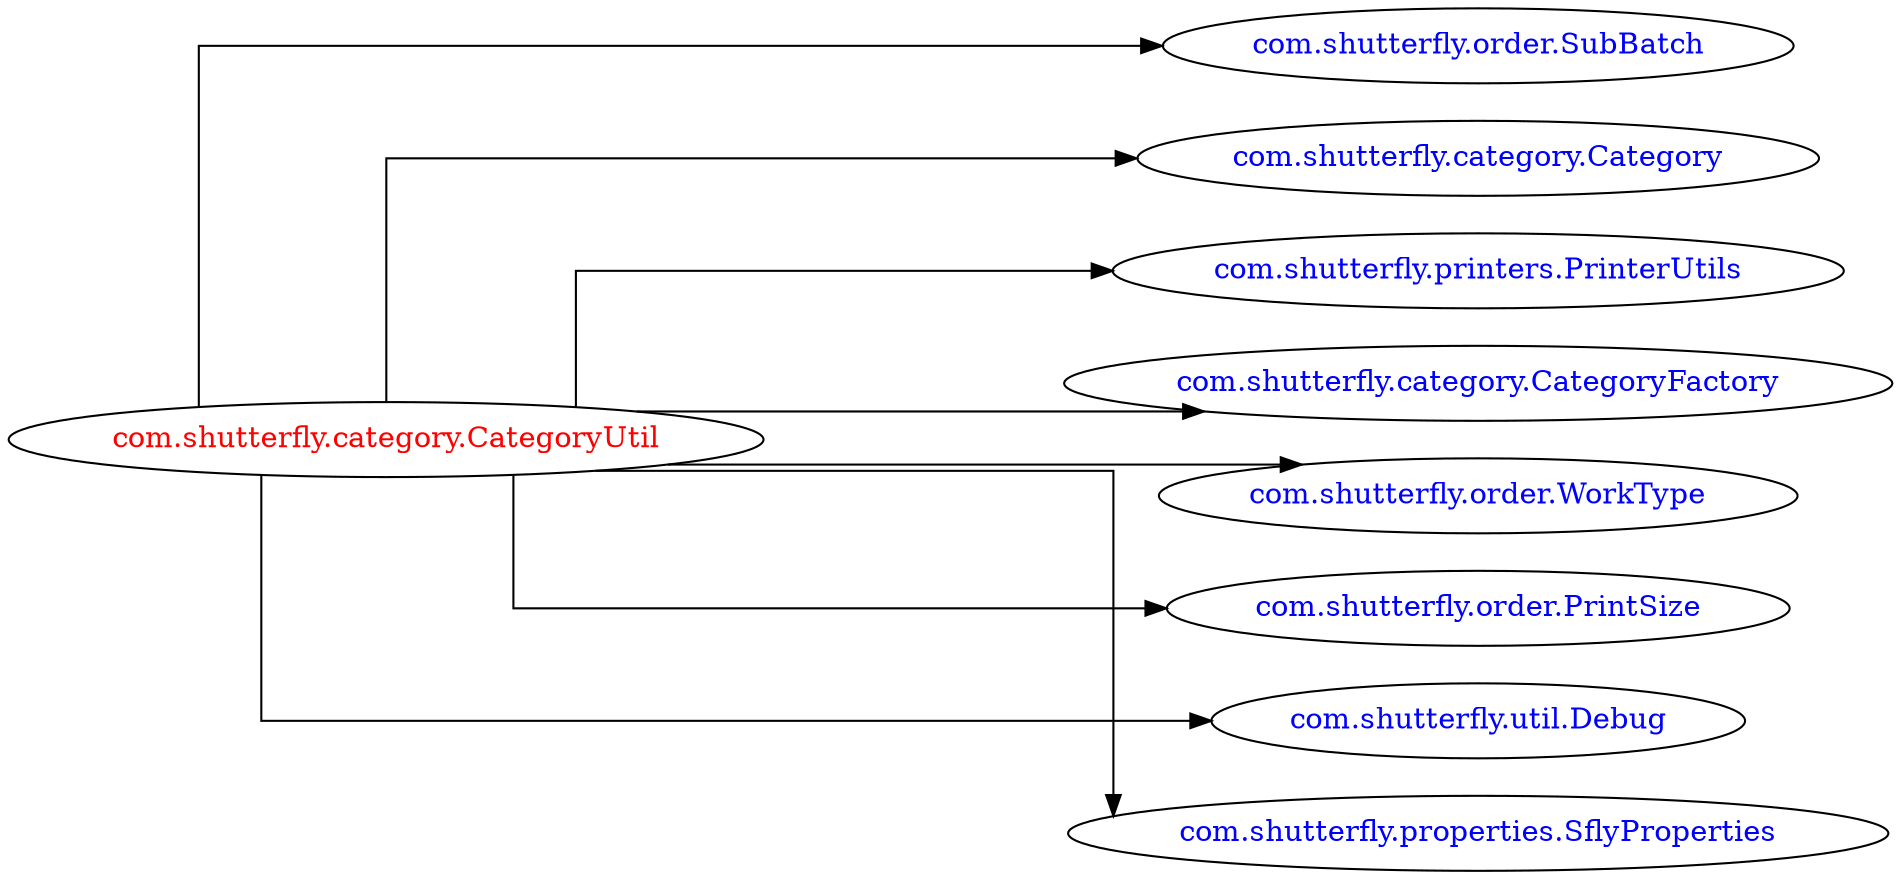 digraph dependencyGraph {
 concentrate=true;
 ranksep="2.0";
 rankdir="LR"; 
 splines="ortho";
"com.shutterfly.category.CategoryUtil" [fontcolor="red"];
"com.shutterfly.order.SubBatch" [ fontcolor="blue" ];
"com.shutterfly.category.CategoryUtil"->"com.shutterfly.order.SubBatch";
"com.shutterfly.category.Category" [ fontcolor="blue" ];
"com.shutterfly.category.CategoryUtil"->"com.shutterfly.category.Category";
"com.shutterfly.printers.PrinterUtils" [ fontcolor="blue" ];
"com.shutterfly.category.CategoryUtil"->"com.shutterfly.printers.PrinterUtils";
"com.shutterfly.category.CategoryFactory" [ fontcolor="blue" ];
"com.shutterfly.category.CategoryUtil"->"com.shutterfly.category.CategoryFactory";
"com.shutterfly.order.WorkType" [ fontcolor="blue" ];
"com.shutterfly.category.CategoryUtil"->"com.shutterfly.order.WorkType";
"com.shutterfly.order.PrintSize" [ fontcolor="blue" ];
"com.shutterfly.category.CategoryUtil"->"com.shutterfly.order.PrintSize";
"com.shutterfly.util.Debug" [ fontcolor="blue" ];
"com.shutterfly.category.CategoryUtil"->"com.shutterfly.util.Debug";
"com.shutterfly.properties.SflyProperties" [ fontcolor="blue" ];
"com.shutterfly.category.CategoryUtil"->"com.shutterfly.properties.SflyProperties";
}